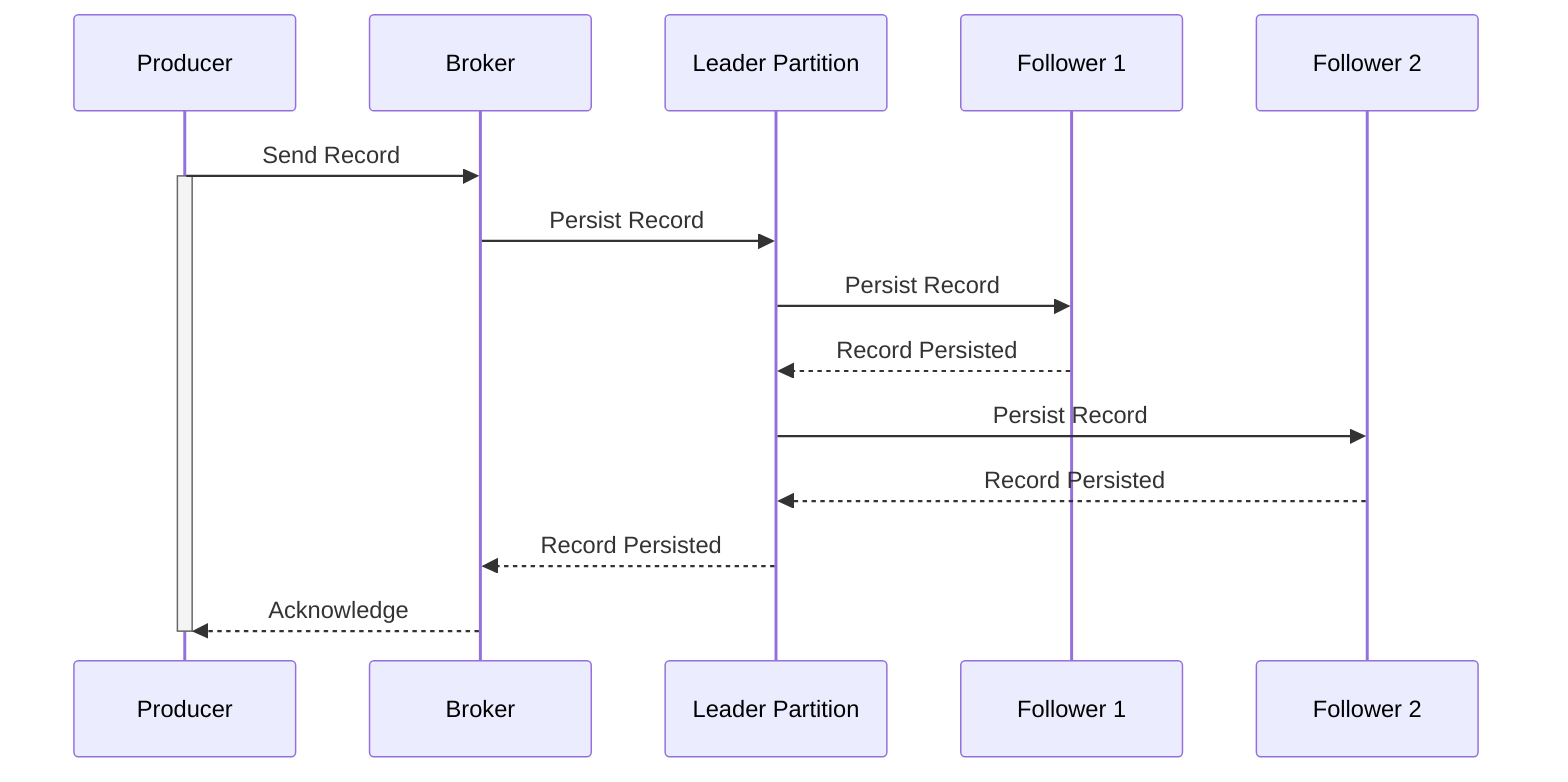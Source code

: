 sequenceDiagram
    participant P as Producer
    participant B as Broker
    participant L as Leader Partition
    participant F1 as Follower 1
    participant F2 as Follower 2

    P->>B: Send Record
    activate P
      B->>L: Persist Record
      L->>F1: Persist Record
      F1-->>L: Record Persisted
      L->>F2: Persist Record
      F2-->>L: Record Persisted
      L-->>B: Record Persisted
      B-->>P: Acknowledge
    deactivate P